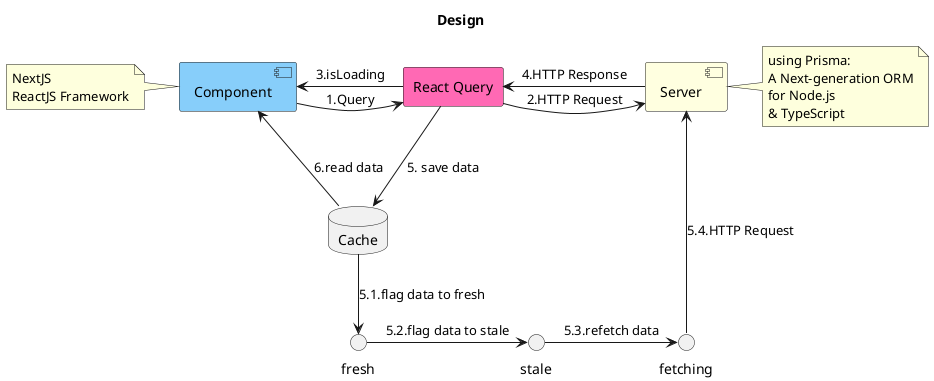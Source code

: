 @startuml
title Design

[Component] as C #LightSkyBlue
rectangle "React Query" as RQ #HotPink
[Server] as S #LightYellow

database "Cache" as Cache

() "fresh" as fresh
() "stale" as stale
() "fetching" as fetch

note left of C
  NextJS
  ReactJS Framework
end note
note right of S
  using Prisma:
  A Next-generation ORM
  for Node.js
  & TypeScript
end note

C -right-> RQ : 1.Query
RQ -right-> S: 2.HTTP Request
RQ -left-> C: 3.isLoading
S -left-> RQ: 4.HTTP Response
RQ -down-> Cache: 5. save data
Cache -down-> fresh: 5.1.flag data to fresh
fresh -right-> stale: 5.2.flag data to stale
stale-right-> fetch: 5.3.refetch data
fetch -up-> S: 5.4.HTTP Request
Cache -up-> C: 6.read data
@enduml
